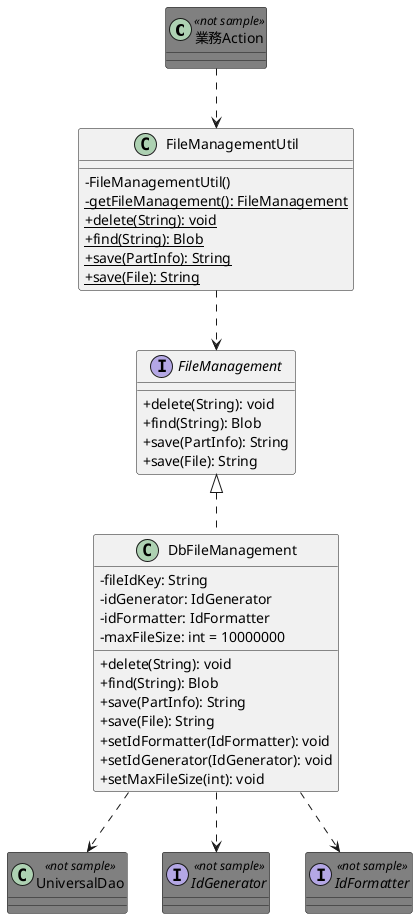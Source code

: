 @startuml

skinparam classAttributeIconSize 0

skinparam class {
    BackgroundColor<<not sample>> Gray
}

class 業務Action <<not sample>>
class FileManagementUtil {
    - FileManagementUtil()
    - {static} getFileManagement(): FileManagement
    + {static} delete(String): void
    + {static} find(String): Blob
    + {static} save(PartInfo): String
    + {static} save(File): String
}

業務Action ..> FileManagementUtil

interface FileManagement {
    + delete(String): void
    + find(String): Blob
    + save(PartInfo): String
    + save(File): String
}

FileManagementUtil ..> FileManagement

class DbFileManagement implements FileManagement {
    - fileIdKey: String
    - idGenerator: IdGenerator
    - idFormatter: IdFormatter
    - maxFileSize: int = 10000000

    + delete(String): void
    + find(String): Blob
    + save(PartInfo): String
    + save(File): String
    + setIdFormatter(IdFormatter): void
    + setIdGenerator(IdGenerator): void
    + setMaxFileSize(int): void
}

class UniversalDao <<not sample>>
DbFileManagement ..> UniversalDao

interface IdGenerator <<not sample>>
DbFileManagement ..> IdGenerator

interface IdFormatter <<not sample>>
DbFileManagement ..> IdFormatter

@enduml